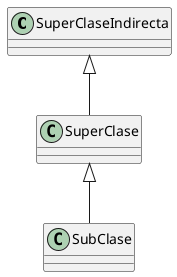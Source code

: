 @startuml superclase 
class SuperClaseIndirecta {}

class SuperClase extends SuperClaseIndirecta {}

class SubClase extends SuperClase {}
@enduml 